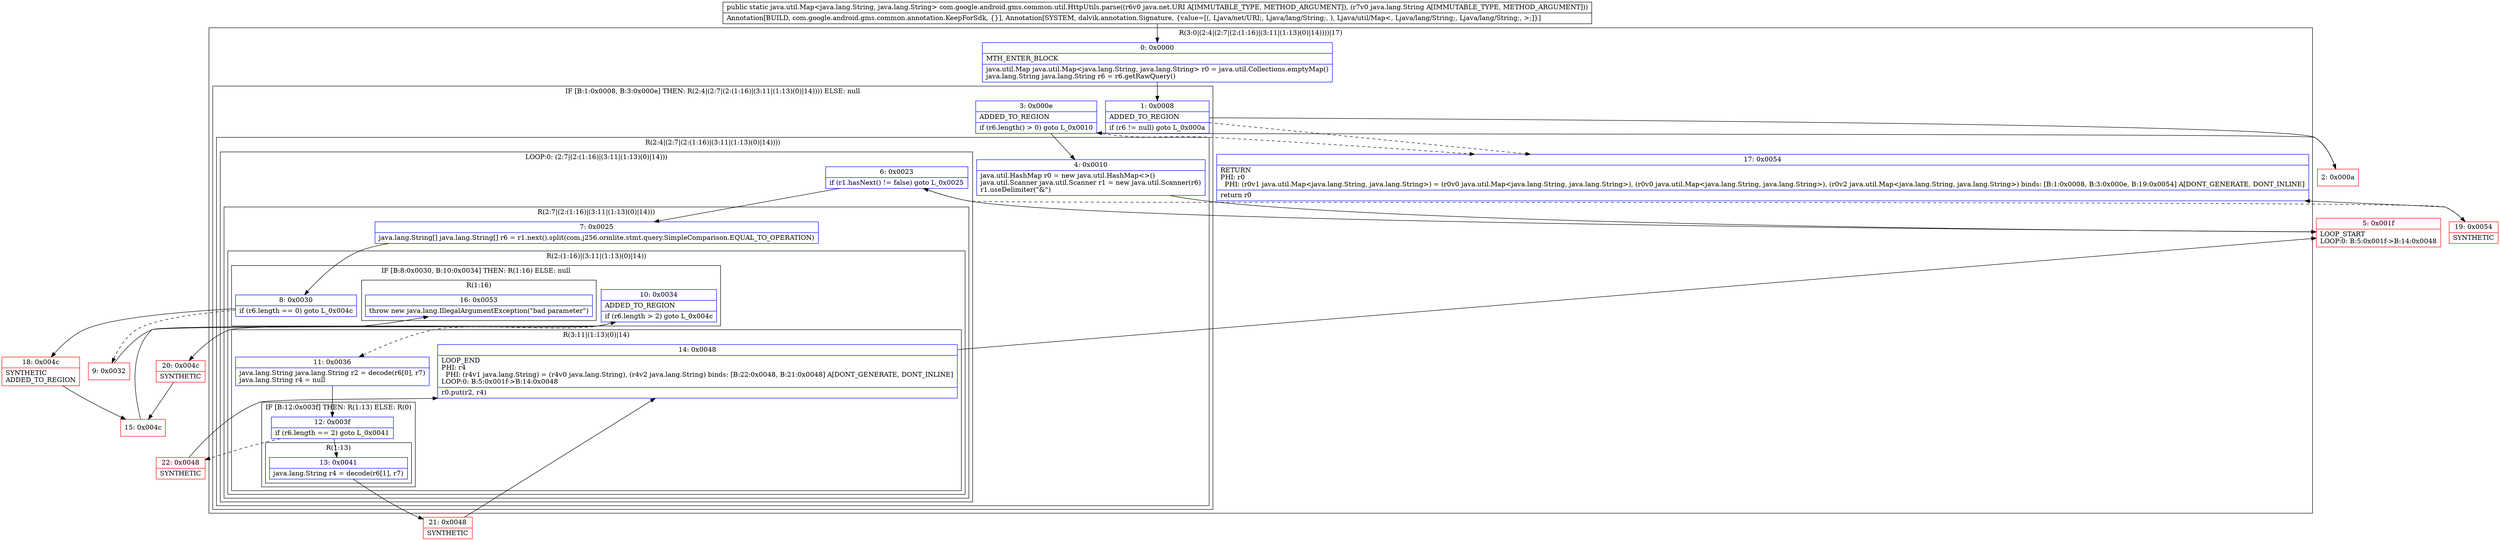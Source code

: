 digraph "CFG forcom.google.android.gms.common.util.HttpUtils.parse(Ljava\/net\/URI;Ljava\/lang\/String;)Ljava\/util\/Map;" {
subgraph cluster_Region_1821261598 {
label = "R(3:0|(2:4|(2:7|(2:(1:16)|(3:11|(1:13)(0)|14))))|17)";
node [shape=record,color=blue];
Node_0 [shape=record,label="{0\:\ 0x0000|MTH_ENTER_BLOCK\l|java.util.Map java.util.Map\<java.lang.String, java.lang.String\> r0 = java.util.Collections.emptyMap()\ljava.lang.String java.lang.String r6 = r6.getRawQuery()\l}"];
subgraph cluster_IfRegion_1912495039 {
label = "IF [B:1:0x0008, B:3:0x000e] THEN: R(2:4|(2:7|(2:(1:16)|(3:11|(1:13)(0)|14)))) ELSE: null";
node [shape=record,color=blue];
Node_1 [shape=record,label="{1\:\ 0x0008|ADDED_TO_REGION\l|if (r6 != null) goto L_0x000a\l}"];
Node_3 [shape=record,label="{3\:\ 0x000e|ADDED_TO_REGION\l|if (r6.length() \> 0) goto L_0x0010\l}"];
subgraph cluster_Region_851145397 {
label = "R(2:4|(2:7|(2:(1:16)|(3:11|(1:13)(0)|14))))";
node [shape=record,color=blue];
Node_4 [shape=record,label="{4\:\ 0x0010|java.util.HashMap r0 = new java.util.HashMap\<\>()\ljava.util.Scanner java.util.Scanner r1 = new java.util.Scanner(r6)\lr1.useDelimiter(\"&\")\l}"];
subgraph cluster_LoopRegion_1821768785 {
label = "LOOP:0: (2:7|(2:(1:16)|(3:11|(1:13)(0)|14)))";
node [shape=record,color=blue];
Node_6 [shape=record,label="{6\:\ 0x0023|if (r1.hasNext() != false) goto L_0x0025\l}"];
subgraph cluster_Region_89265580 {
label = "R(2:7|(2:(1:16)|(3:11|(1:13)(0)|14)))";
node [shape=record,color=blue];
Node_7 [shape=record,label="{7\:\ 0x0025|java.lang.String[] java.lang.String[] r6 = r1.next().split(com.j256.ormlite.stmt.query.SimpleComparison.EQUAL_TO_OPERATION)\l}"];
subgraph cluster_Region_1689836008 {
label = "R(2:(1:16)|(3:11|(1:13)(0)|14))";
node [shape=record,color=blue];
subgraph cluster_IfRegion_1433665187 {
label = "IF [B:8:0x0030, B:10:0x0034] THEN: R(1:16) ELSE: null";
node [shape=record,color=blue];
Node_8 [shape=record,label="{8\:\ 0x0030|if (r6.length == 0) goto L_0x004c\l}"];
Node_10 [shape=record,label="{10\:\ 0x0034|ADDED_TO_REGION\l|if (r6.length \> 2) goto L_0x004c\l}"];
subgraph cluster_Region_341745209 {
label = "R(1:16)";
node [shape=record,color=blue];
Node_16 [shape=record,label="{16\:\ 0x0053|throw new java.lang.IllegalArgumentException(\"bad parameter\")\l}"];
}
}
subgraph cluster_Region_1398825535 {
label = "R(3:11|(1:13)(0)|14)";
node [shape=record,color=blue];
Node_11 [shape=record,label="{11\:\ 0x0036|java.lang.String java.lang.String r2 = decode(r6[0], r7)\ljava.lang.String r4 = null\l}"];
subgraph cluster_IfRegion_1448309777 {
label = "IF [B:12:0x003f] THEN: R(1:13) ELSE: R(0)";
node [shape=record,color=blue];
Node_12 [shape=record,label="{12\:\ 0x003f|if (r6.length == 2) goto L_0x0041\l}"];
subgraph cluster_Region_359103998 {
label = "R(1:13)";
node [shape=record,color=blue];
Node_13 [shape=record,label="{13\:\ 0x0041|java.lang.String r4 = decode(r6[1], r7)\l}"];
}
subgraph cluster_Region_1654432413 {
label = "R(0)";
node [shape=record,color=blue];
}
}
Node_14 [shape=record,label="{14\:\ 0x0048|LOOP_END\lPHI: r4 \l  PHI: (r4v1 java.lang.String) = (r4v0 java.lang.String), (r4v2 java.lang.String) binds: [B:22:0x0048, B:21:0x0048] A[DONT_GENERATE, DONT_INLINE]\lLOOP:0: B:5:0x001f\-\>B:14:0x0048\l|r0.put(r2, r4)\l}"];
}
}
}
}
}
}
Node_17 [shape=record,label="{17\:\ 0x0054|RETURN\lPHI: r0 \l  PHI: (r0v1 java.util.Map\<java.lang.String, java.lang.String\>) = (r0v0 java.util.Map\<java.lang.String, java.lang.String\>), (r0v0 java.util.Map\<java.lang.String, java.lang.String\>), (r0v2 java.util.Map\<java.lang.String, java.lang.String\>) binds: [B:1:0x0008, B:3:0x000e, B:19:0x0054] A[DONT_GENERATE, DONT_INLINE]\l|return r0\l}"];
}
Node_2 [shape=record,color=red,label="{2\:\ 0x000a}"];
Node_5 [shape=record,color=red,label="{5\:\ 0x001f|LOOP_START\lLOOP:0: B:5:0x001f\-\>B:14:0x0048\l}"];
Node_9 [shape=record,color=red,label="{9\:\ 0x0032}"];
Node_15 [shape=record,color=red,label="{15\:\ 0x004c}"];
Node_18 [shape=record,color=red,label="{18\:\ 0x004c|SYNTHETIC\lADDED_TO_REGION\l}"];
Node_19 [shape=record,color=red,label="{19\:\ 0x0054|SYNTHETIC\l}"];
Node_20 [shape=record,color=red,label="{20\:\ 0x004c|SYNTHETIC\l}"];
Node_21 [shape=record,color=red,label="{21\:\ 0x0048|SYNTHETIC\l}"];
Node_22 [shape=record,color=red,label="{22\:\ 0x0048|SYNTHETIC\l}"];
MethodNode[shape=record,label="{public static java.util.Map\<java.lang.String, java.lang.String\> com.google.android.gms.common.util.HttpUtils.parse((r6v0 java.net.URI A[IMMUTABLE_TYPE, METHOD_ARGUMENT]), (r7v0 java.lang.String A[IMMUTABLE_TYPE, METHOD_ARGUMENT]))  | Annotation[BUILD, com.google.android.gms.common.annotation.KeepForSdk, \{\}], Annotation[SYSTEM, dalvik.annotation.Signature, \{value=[(, Ljava\/net\/URI;, Ljava\/lang\/String;, ), Ljava\/util\/Map\<, Ljava\/lang\/String;, Ljava\/lang\/String;, \>;]\}]\l}"];
MethodNode -> Node_0;
Node_0 -> Node_1;
Node_1 -> Node_2;
Node_1 -> Node_17[style=dashed];
Node_3 -> Node_4;
Node_3 -> Node_17[style=dashed];
Node_4 -> Node_5;
Node_6 -> Node_7;
Node_6 -> Node_19[style=dashed];
Node_7 -> Node_8;
Node_8 -> Node_9[style=dashed];
Node_8 -> Node_18;
Node_10 -> Node_11[style=dashed];
Node_10 -> Node_20;
Node_11 -> Node_12;
Node_12 -> Node_13;
Node_12 -> Node_22[style=dashed];
Node_13 -> Node_21;
Node_14 -> Node_5;
Node_2 -> Node_3;
Node_5 -> Node_6;
Node_9 -> Node_10;
Node_15 -> Node_16;
Node_18 -> Node_15;
Node_19 -> Node_17;
Node_20 -> Node_15;
Node_21 -> Node_14;
Node_22 -> Node_14;
}

